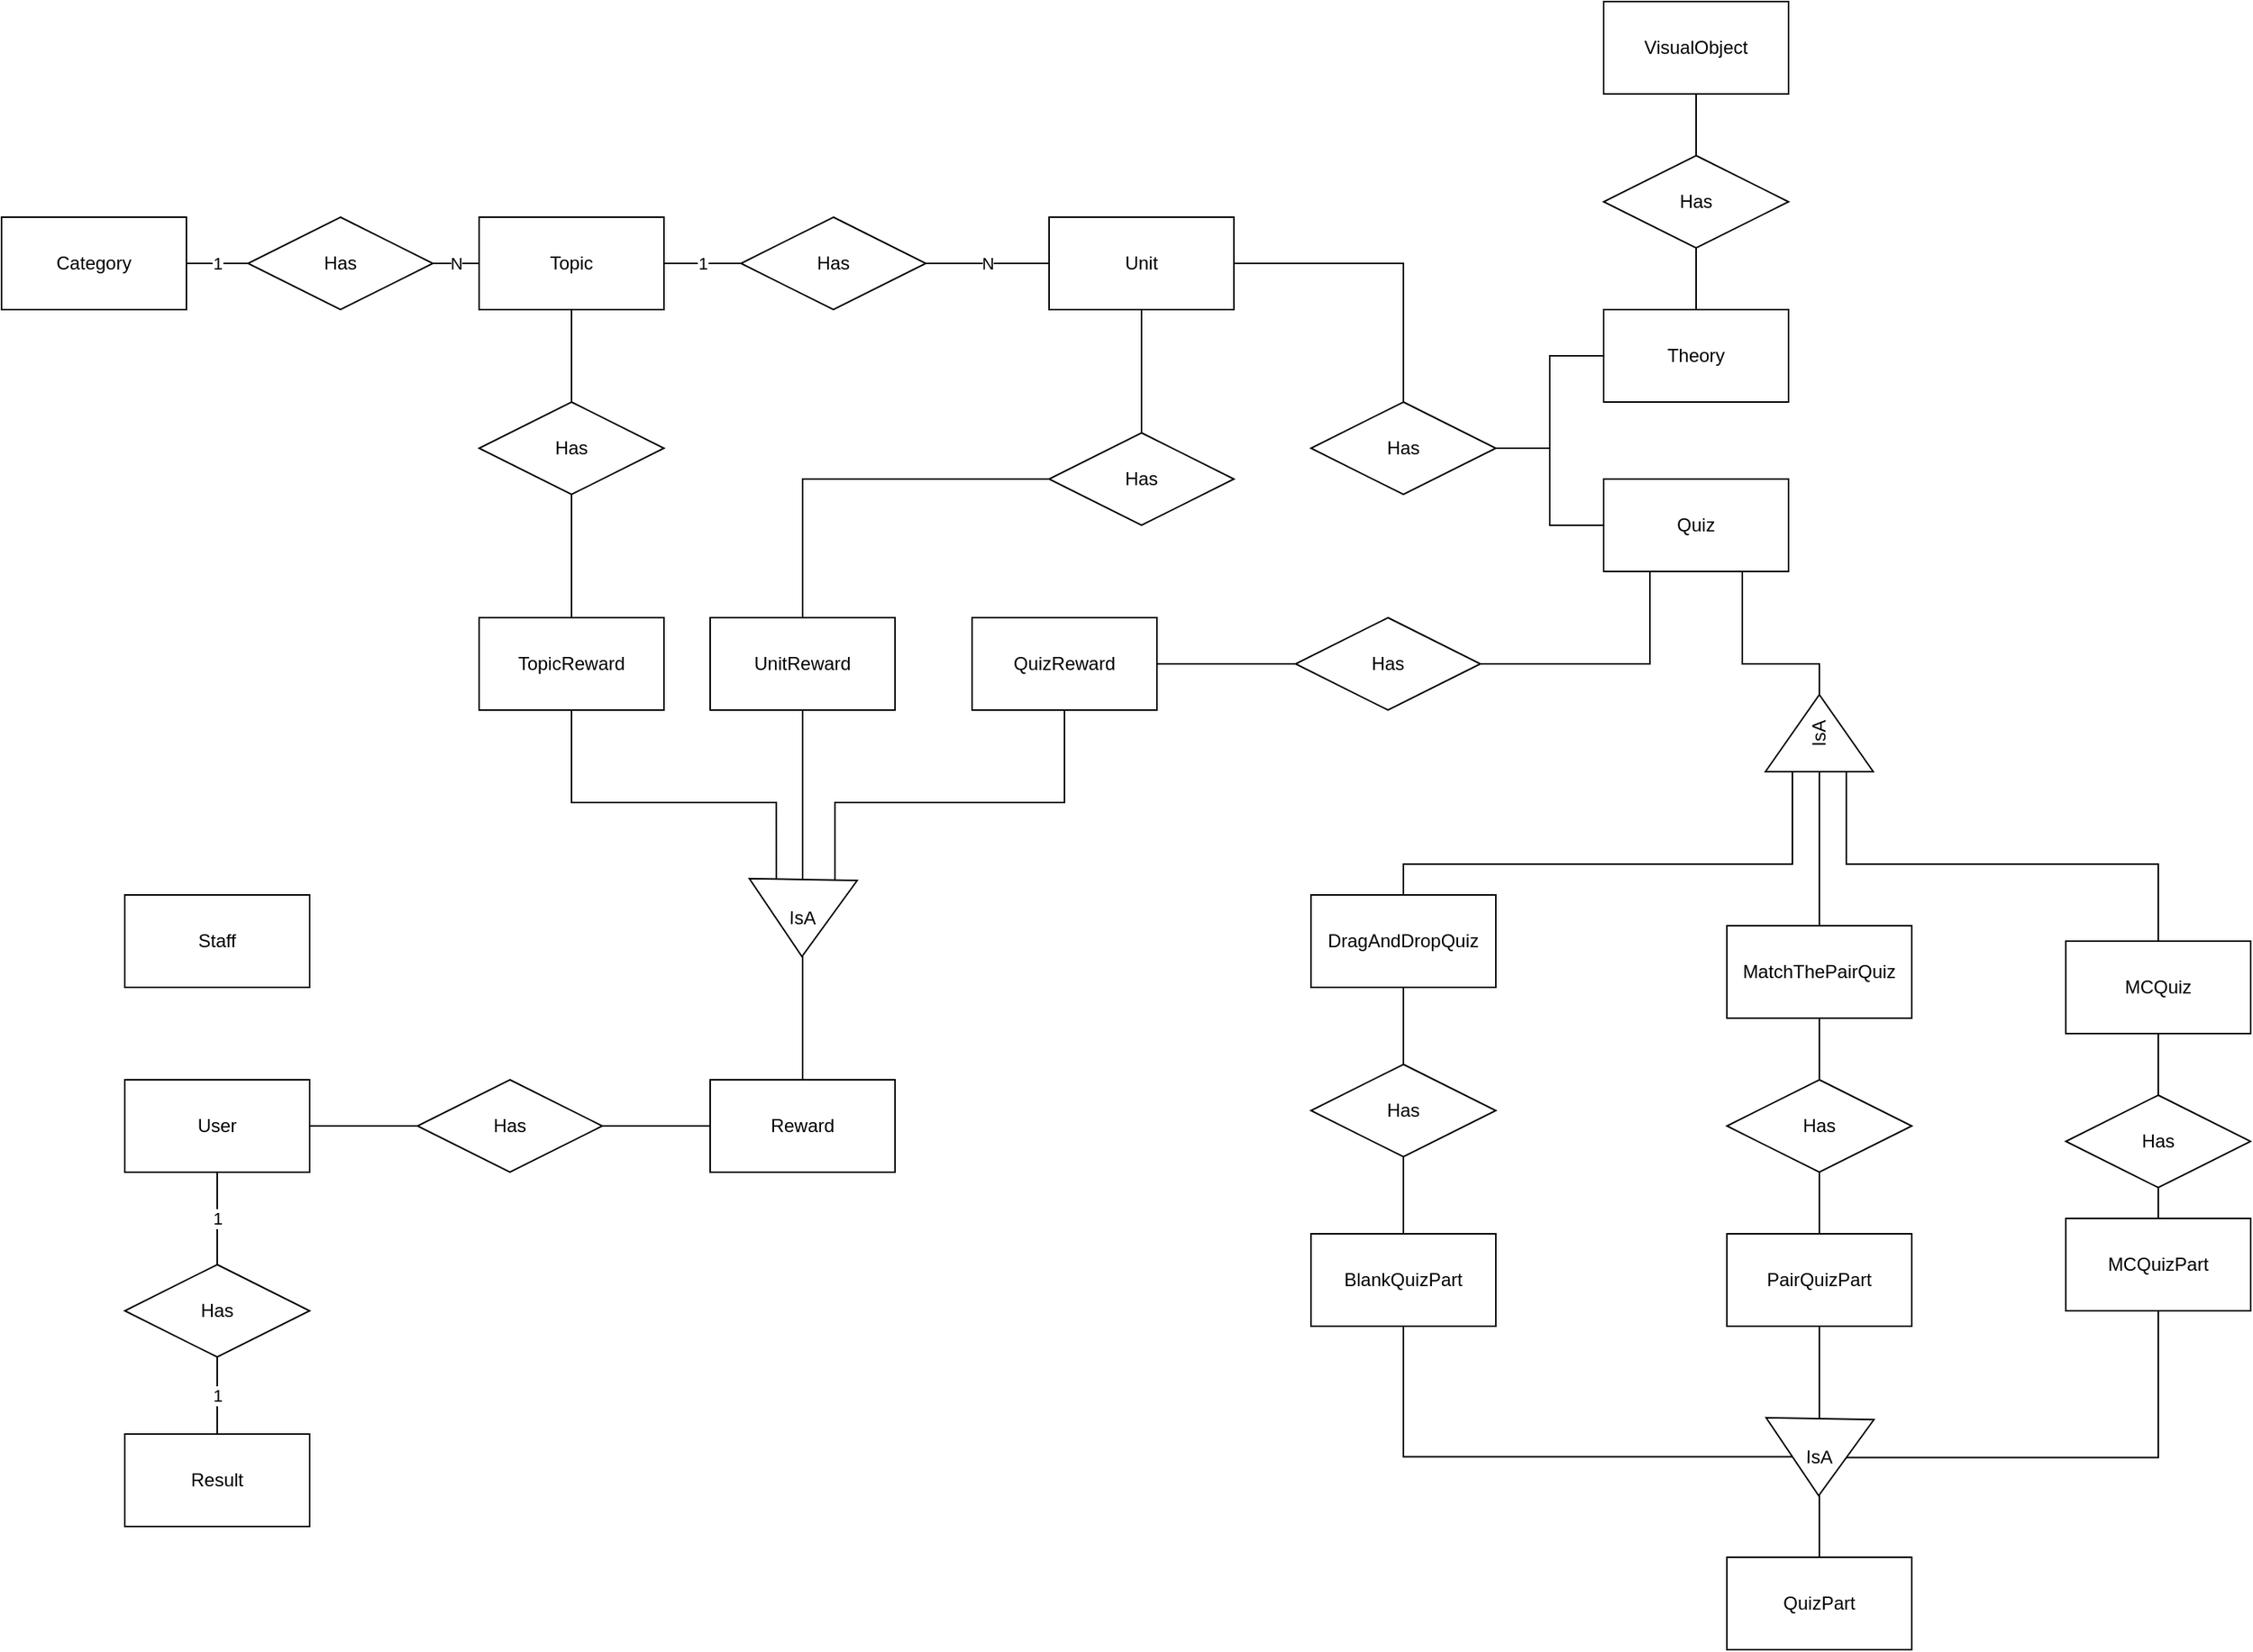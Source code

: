 <mxfile version="13.4.9" type="github">
  <diagram id="R2lEEEUBdFMjLlhIrx00" name="Page-1">
    <mxGraphModel dx="1350" dy="774" grid="1" gridSize="10" guides="1" tooltips="1" connect="1" arrows="1" fold="1" page="1" pageScale="1" pageWidth="1654" pageHeight="1169" math="0" shadow="0" extFonts="Permanent Marker^https://fonts.googleapis.com/css?family=Permanent+Marker">
      <root>
        <mxCell id="0" />
        <mxCell id="1" parent="0" />
        <mxCell id="sqilVZkOUBa6XORCe38h-3" value="Staff" style="whiteSpace=wrap;html=1;" vertex="1" parent="1">
          <mxGeometry x="120" y="640" width="120" height="60" as="geometry" />
        </mxCell>
        <mxCell id="sqilVZkOUBa6XORCe38h-30" value="1" style="edgeStyle=orthogonalEdgeStyle;rounded=0;orthogonalLoop=1;jettySize=auto;html=1;endArrow=none;endFill=0;" edge="1" parent="1" source="sqilVZkOUBa6XORCe38h-4" target="sqilVZkOUBa6XORCe38h-29">
          <mxGeometry relative="1" as="geometry" />
        </mxCell>
        <mxCell id="sqilVZkOUBa6XORCe38h-72" style="edgeStyle=orthogonalEdgeStyle;rounded=0;sketch=0;orthogonalLoop=1;jettySize=auto;html=1;entryX=0;entryY=0.5;entryDx=0;entryDy=0;endArrow=none;endFill=0;" edge="1" parent="1" source="sqilVZkOUBa6XORCe38h-4" target="sqilVZkOUBa6XORCe38h-54">
          <mxGeometry relative="1" as="geometry" />
        </mxCell>
        <mxCell id="sqilVZkOUBa6XORCe38h-4" value="User" style="whiteSpace=wrap;html=1;" vertex="1" parent="1">
          <mxGeometry x="120" y="760" width="120" height="60" as="geometry" />
        </mxCell>
        <mxCell id="sqilVZkOUBa6XORCe38h-5" value="Result" style="whiteSpace=wrap;html=1;" vertex="1" parent="1">
          <mxGeometry x="120" y="990" width="120" height="60" as="geometry" />
        </mxCell>
        <mxCell id="sqilVZkOUBa6XORCe38h-35" value="" style="edgeStyle=orthogonalEdgeStyle;rounded=0;orthogonalLoop=1;jettySize=auto;html=1;endArrow=none;endFill=0;" edge="1" parent="1" source="sqilVZkOUBa6XORCe38h-6" target="sqilVZkOUBa6XORCe38h-33">
          <mxGeometry relative="1" as="geometry" />
        </mxCell>
        <mxCell id="sqilVZkOUBa6XORCe38h-39" value="1" style="edgeStyle=orthogonalEdgeStyle;rounded=0;orthogonalLoop=1;jettySize=auto;html=1;endArrow=none;endFill=0;" edge="1" parent="1" source="sqilVZkOUBa6XORCe38h-6" target="sqilVZkOUBa6XORCe38h-33">
          <mxGeometry relative="1" as="geometry" />
        </mxCell>
        <mxCell id="sqilVZkOUBa6XORCe38h-6" value="Category" style="whiteSpace=wrap;html=1;" vertex="1" parent="1">
          <mxGeometry x="40" y="200" width="120" height="60" as="geometry" />
        </mxCell>
        <mxCell id="sqilVZkOUBa6XORCe38h-37" value="1" style="edgeStyle=orthogonalEdgeStyle;rounded=0;orthogonalLoop=1;jettySize=auto;html=1;endArrow=none;endFill=0;" edge="1" parent="1" source="sqilVZkOUBa6XORCe38h-7" target="sqilVZkOUBa6XORCe38h-32">
          <mxGeometry relative="1" as="geometry" />
        </mxCell>
        <mxCell id="sqilVZkOUBa6XORCe38h-86" value="" style="edgeStyle=orthogonalEdgeStyle;rounded=0;sketch=0;orthogonalLoop=1;jettySize=auto;html=1;endArrow=none;endFill=0;" edge="1" parent="1" source="sqilVZkOUBa6XORCe38h-7" target="sqilVZkOUBa6XORCe38h-55">
          <mxGeometry relative="1" as="geometry" />
        </mxCell>
        <mxCell id="sqilVZkOUBa6XORCe38h-7" value="Topic" style="whiteSpace=wrap;html=1;" vertex="1" parent="1">
          <mxGeometry x="350" y="200" width="120" height="60" as="geometry" />
        </mxCell>
        <mxCell id="sqilVZkOUBa6XORCe38h-41" value="" style="edgeStyle=orthogonalEdgeStyle;rounded=0;orthogonalLoop=1;jettySize=auto;html=1;endArrow=none;endFill=0;" edge="1" parent="1" source="sqilVZkOUBa6XORCe38h-8" target="sqilVZkOUBa6XORCe38h-40">
          <mxGeometry relative="1" as="geometry" />
        </mxCell>
        <mxCell id="sqilVZkOUBa6XORCe38h-88" style="edgeStyle=orthogonalEdgeStyle;rounded=0;sketch=0;orthogonalLoop=1;jettySize=auto;html=1;entryX=0.5;entryY=0;entryDx=0;entryDy=0;endArrow=none;endFill=0;" edge="1" parent="1" source="sqilVZkOUBa6XORCe38h-8" target="sqilVZkOUBa6XORCe38h-56">
          <mxGeometry relative="1" as="geometry" />
        </mxCell>
        <mxCell id="sqilVZkOUBa6XORCe38h-8" value="Unit" style="whiteSpace=wrap;html=1;" vertex="1" parent="1">
          <mxGeometry x="720" y="200" width="120" height="60" as="geometry" />
        </mxCell>
        <mxCell id="sqilVZkOUBa6XORCe38h-45" value="" style="edgeStyle=orthogonalEdgeStyle;rounded=0;orthogonalLoop=1;jettySize=auto;html=1;endArrow=none;endFill=0;" edge="1" parent="1" source="sqilVZkOUBa6XORCe38h-10" target="sqilVZkOUBa6XORCe38h-44">
          <mxGeometry relative="1" as="geometry" />
        </mxCell>
        <mxCell id="sqilVZkOUBa6XORCe38h-10" value="Theory" style="whiteSpace=wrap;html=1;" vertex="1" parent="1">
          <mxGeometry x="1080" y="260" width="120" height="60" as="geometry" />
        </mxCell>
        <mxCell id="sqilVZkOUBa6XORCe38h-11" value="&lt;div style=&quot;text-align: left&quot;&gt;&lt;font size=&quot;1&quot;&gt;&lt;span style=&quot;background-color: rgb(255 , 255 , 255) ; font-size: 12px&quot;&gt;Quiz&lt;/span&gt;&lt;/font&gt;&lt;/div&gt;" style="whiteSpace=wrap;html=1;" vertex="1" parent="1">
          <mxGeometry x="1080" y="370" width="120" height="60" as="geometry" />
        </mxCell>
        <mxCell id="sqilVZkOUBa6XORCe38h-16" value="VisualObject" style="whiteSpace=wrap;html=1;" vertex="1" parent="1">
          <mxGeometry x="1080" y="60" width="120" height="60" as="geometry" />
        </mxCell>
        <mxCell id="sqilVZkOUBa6XORCe38h-50" style="edgeStyle=orthogonalEdgeStyle;rounded=0;orthogonalLoop=1;jettySize=auto;html=1;entryX=0;entryY=0.75;entryDx=0;entryDy=0;endArrow=none;endFill=0;" edge="1" parent="1" source="sqilVZkOUBa6XORCe38h-17" target="sqilVZkOUBa6XORCe38h-48">
          <mxGeometry relative="1" as="geometry">
            <Array as="points">
              <mxPoint x="410" y="580" />
              <mxPoint x="543" y="580" />
            </Array>
          </mxGeometry>
        </mxCell>
        <mxCell id="sqilVZkOUBa6XORCe38h-17" value="TopicReward" style="whiteSpace=wrap;html=1;" vertex="1" parent="1">
          <mxGeometry x="350" y="460" width="120" height="60" as="geometry" />
        </mxCell>
        <mxCell id="sqilVZkOUBa6XORCe38h-51" style="edgeStyle=orthogonalEdgeStyle;rounded=0;orthogonalLoop=1;jettySize=auto;html=1;endArrow=none;endFill=0;" edge="1" parent="1" source="sqilVZkOUBa6XORCe38h-18" target="sqilVZkOUBa6XORCe38h-48">
          <mxGeometry relative="1" as="geometry" />
        </mxCell>
        <mxCell id="sqilVZkOUBa6XORCe38h-18" value="UnitReward" style="whiteSpace=wrap;html=1;" vertex="1" parent="1">
          <mxGeometry x="500" y="460" width="120" height="60" as="geometry" />
        </mxCell>
        <mxCell id="sqilVZkOUBa6XORCe38h-19" value="Reward" style="whiteSpace=wrap;html=1;" vertex="1" parent="1">
          <mxGeometry x="500.0" y="760" width="120" height="60" as="geometry" />
        </mxCell>
        <mxCell id="sqilVZkOUBa6XORCe38h-52" style="edgeStyle=orthogonalEdgeStyle;rounded=0;orthogonalLoop=1;jettySize=auto;html=1;entryX=0.333;entryY=0.202;entryDx=0;entryDy=0;entryPerimeter=0;endArrow=none;endFill=0;" edge="1" parent="1" source="sqilVZkOUBa6XORCe38h-20" target="sqilVZkOUBa6XORCe38h-48">
          <mxGeometry relative="1" as="geometry">
            <Array as="points">
              <mxPoint x="730" y="580" />
              <mxPoint x="581" y="580" />
            </Array>
          </mxGeometry>
        </mxCell>
        <mxCell id="sqilVZkOUBa6XORCe38h-97" style="edgeStyle=orthogonalEdgeStyle;rounded=0;sketch=0;orthogonalLoop=1;jettySize=auto;html=1;entryX=0;entryY=0.5;entryDx=0;entryDy=0;endArrow=none;endFill=0;" edge="1" parent="1" source="sqilVZkOUBa6XORCe38h-20" target="sqilVZkOUBa6XORCe38h-57">
          <mxGeometry relative="1" as="geometry" />
        </mxCell>
        <mxCell id="sqilVZkOUBa6XORCe38h-20" value="&lt;span style=&quot;text-align: left ; background-color: rgb(255 , 255 , 255)&quot;&gt;QuizReward&lt;/span&gt;" style="whiteSpace=wrap;html=1;" vertex="1" parent="1">
          <mxGeometry x="670" y="460" width="120" height="60" as="geometry" />
        </mxCell>
        <mxCell id="sqilVZkOUBa6XORCe38h-92" style="edgeStyle=orthogonalEdgeStyle;rounded=0;sketch=0;orthogonalLoop=1;jettySize=auto;html=1;entryX=0;entryY=0.25;entryDx=0;entryDy=0;endArrow=none;endFill=0;" edge="1" parent="1" source="sqilVZkOUBa6XORCe38h-21" target="sqilVZkOUBa6XORCe38h-80">
          <mxGeometry relative="1" as="geometry">
            <Array as="points">
              <mxPoint x="950" y="620" />
              <mxPoint x="1203" y="620" />
            </Array>
          </mxGeometry>
        </mxCell>
        <mxCell id="sqilVZkOUBa6XORCe38h-98" value="" style="edgeStyle=orthogonalEdgeStyle;rounded=0;sketch=0;orthogonalLoop=1;jettySize=auto;html=1;endArrow=none;endFill=0;" edge="1" parent="1" source="sqilVZkOUBa6XORCe38h-21" target="sqilVZkOUBa6XORCe38h-58">
          <mxGeometry relative="1" as="geometry" />
        </mxCell>
        <mxCell id="sqilVZkOUBa6XORCe38h-21" value="DragAndDropQuiz" style="whiteSpace=wrap;html=1;" vertex="1" parent="1">
          <mxGeometry x="890" y="640" width="120" height="60" as="geometry" />
        </mxCell>
        <mxCell id="sqilVZkOUBa6XORCe38h-93" value="" style="edgeStyle=orthogonalEdgeStyle;rounded=0;sketch=0;orthogonalLoop=1;jettySize=auto;html=1;endArrow=none;endFill=0;" edge="1" parent="1" source="sqilVZkOUBa6XORCe38h-22" target="sqilVZkOUBa6XORCe38h-80">
          <mxGeometry relative="1" as="geometry" />
        </mxCell>
        <mxCell id="sqilVZkOUBa6XORCe38h-100" value="" style="edgeStyle=orthogonalEdgeStyle;rounded=0;sketch=0;orthogonalLoop=1;jettySize=auto;html=1;endArrow=none;endFill=0;" edge="1" parent="1" source="sqilVZkOUBa6XORCe38h-22" target="sqilVZkOUBa6XORCe38h-59">
          <mxGeometry relative="1" as="geometry" />
        </mxCell>
        <mxCell id="sqilVZkOUBa6XORCe38h-22" value="MatchThePairQuiz" style="whiteSpace=wrap;html=1;" vertex="1" parent="1">
          <mxGeometry x="1160" y="660" width="120" height="60" as="geometry" />
        </mxCell>
        <mxCell id="sqilVZkOUBa6XORCe38h-91" style="edgeStyle=orthogonalEdgeStyle;rounded=0;sketch=0;orthogonalLoop=1;jettySize=auto;html=1;entryX=0;entryY=0.75;entryDx=0;entryDy=0;endArrow=none;endFill=0;" edge="1" parent="1" source="sqilVZkOUBa6XORCe38h-23" target="sqilVZkOUBa6XORCe38h-80">
          <mxGeometry relative="1" as="geometry">
            <Array as="points">
              <mxPoint x="1440" y="620" />
              <mxPoint x="1238" y="620" />
            </Array>
          </mxGeometry>
        </mxCell>
        <mxCell id="sqilVZkOUBa6XORCe38h-102" value="" style="edgeStyle=orthogonalEdgeStyle;rounded=0;sketch=0;orthogonalLoop=1;jettySize=auto;html=1;endArrow=none;endFill=0;" edge="1" parent="1" source="sqilVZkOUBa6XORCe38h-23" target="sqilVZkOUBa6XORCe38h-60">
          <mxGeometry relative="1" as="geometry" />
        </mxCell>
        <mxCell id="sqilVZkOUBa6XORCe38h-23" value="MCQuiz" style="whiteSpace=wrap;html=1;" vertex="1" parent="1">
          <mxGeometry x="1380" y="670" width="120" height="60" as="geometry" />
        </mxCell>
        <mxCell id="sqilVZkOUBa6XORCe38h-104" style="edgeStyle=orthogonalEdgeStyle;rounded=0;sketch=0;orthogonalLoop=1;jettySize=auto;html=1;entryX=0.5;entryY=1;entryDx=0;entryDy=0;endArrow=none;endFill=0;" edge="1" parent="1" source="sqilVZkOUBa6XORCe38h-24" target="sqilVZkOUBa6XORCe38h-67">
          <mxGeometry relative="1" as="geometry">
            <Array as="points">
              <mxPoint x="950" y="1005" />
            </Array>
          </mxGeometry>
        </mxCell>
        <mxCell id="sqilVZkOUBa6XORCe38h-24" value="Blank&lt;span style=&quot;text-align: left ; background-color: rgb(255 , 255 , 255)&quot;&gt;QuizPart&lt;/span&gt;" style="whiteSpace=wrap;html=1;" vertex="1" parent="1">
          <mxGeometry x="890" y="860" width="120" height="60" as="geometry" />
        </mxCell>
        <mxCell id="sqilVZkOUBa6XORCe38h-105" value="" style="edgeStyle=orthogonalEdgeStyle;rounded=0;sketch=0;orthogonalLoop=1;jettySize=auto;html=1;endArrow=none;endFill=0;" edge="1" parent="1" source="sqilVZkOUBa6XORCe38h-25" target="sqilVZkOUBa6XORCe38h-67">
          <mxGeometry relative="1" as="geometry" />
        </mxCell>
        <mxCell id="sqilVZkOUBa6XORCe38h-25" value="Pair&lt;span style=&quot;text-align: left ; background-color: rgb(255 , 255 , 255)&quot;&gt;QuizPart&lt;/span&gt;" style="whiteSpace=wrap;html=1;" vertex="1" parent="1">
          <mxGeometry x="1160" y="860" width="120" height="60" as="geometry" />
        </mxCell>
        <mxCell id="sqilVZkOUBa6XORCe38h-106" style="edgeStyle=orthogonalEdgeStyle;rounded=0;sketch=0;orthogonalLoop=1;jettySize=auto;html=1;entryX=0.5;entryY=0;entryDx=0;entryDy=0;endArrow=none;endFill=0;" edge="1" parent="1" source="sqilVZkOUBa6XORCe38h-26" target="sqilVZkOUBa6XORCe38h-67">
          <mxGeometry relative="1" as="geometry">
            <Array as="points">
              <mxPoint x="1440" y="1005" />
            </Array>
          </mxGeometry>
        </mxCell>
        <mxCell id="sqilVZkOUBa6XORCe38h-26" value="MC&lt;span style=&quot;text-align: left ; background-color: rgb(255 , 255 , 255)&quot;&gt;QuizPart&lt;/span&gt;" style="whiteSpace=wrap;html=1;" vertex="1" parent="1">
          <mxGeometry x="1380" y="850" width="120" height="60" as="geometry" />
        </mxCell>
        <mxCell id="sqilVZkOUBa6XORCe38h-27" value="&lt;span style=&quot;text-align: left ; background-color: rgb(255 , 255 , 255)&quot;&gt;QuizPart&lt;/span&gt;" style="whiteSpace=wrap;html=1;" vertex="1" parent="1">
          <mxGeometry x="1160" y="1070" width="120" height="60" as="geometry" />
        </mxCell>
        <mxCell id="sqilVZkOUBa6XORCe38h-31" value="1" style="edgeStyle=orthogonalEdgeStyle;rounded=0;orthogonalLoop=1;jettySize=auto;html=1;endArrow=none;endFill=0;" edge="1" parent="1" source="sqilVZkOUBa6XORCe38h-29" target="sqilVZkOUBa6XORCe38h-5">
          <mxGeometry relative="1" as="geometry" />
        </mxCell>
        <mxCell id="sqilVZkOUBa6XORCe38h-29" value="Has" style="shape=rhombus;perimeter=rhombusPerimeter;whiteSpace=wrap;html=1;align=center;" vertex="1" parent="1">
          <mxGeometry x="120" y="880" width="120" height="60" as="geometry" />
        </mxCell>
        <mxCell id="sqilVZkOUBa6XORCe38h-38" value="N" style="edgeStyle=orthogonalEdgeStyle;rounded=0;orthogonalLoop=1;jettySize=auto;html=1;endArrow=none;endFill=0;" edge="1" parent="1" source="sqilVZkOUBa6XORCe38h-32" target="sqilVZkOUBa6XORCe38h-8">
          <mxGeometry relative="1" as="geometry" />
        </mxCell>
        <mxCell id="sqilVZkOUBa6XORCe38h-32" value="Has" style="shape=rhombus;perimeter=rhombusPerimeter;whiteSpace=wrap;html=1;align=center;" vertex="1" parent="1">
          <mxGeometry x="520" y="200" width="120" height="60" as="geometry" />
        </mxCell>
        <mxCell id="sqilVZkOUBa6XORCe38h-36" value="N" style="edgeStyle=orthogonalEdgeStyle;rounded=0;orthogonalLoop=1;jettySize=auto;html=1;endArrow=none;endFill=0;" edge="1" parent="1" source="sqilVZkOUBa6XORCe38h-33" target="sqilVZkOUBa6XORCe38h-7">
          <mxGeometry relative="1" as="geometry" />
        </mxCell>
        <mxCell id="sqilVZkOUBa6XORCe38h-33" value="Has" style="shape=rhombus;perimeter=rhombusPerimeter;whiteSpace=wrap;html=1;align=center;" vertex="1" parent="1">
          <mxGeometry x="200" y="200" width="120" height="60" as="geometry" />
        </mxCell>
        <mxCell id="sqilVZkOUBa6XORCe38h-42" value="" style="edgeStyle=orthogonalEdgeStyle;rounded=0;orthogonalLoop=1;jettySize=auto;html=1;endArrow=none;endFill=0;" edge="1" parent="1" source="sqilVZkOUBa6XORCe38h-40" target="sqilVZkOUBa6XORCe38h-11">
          <mxGeometry relative="1" as="geometry" />
        </mxCell>
        <mxCell id="sqilVZkOUBa6XORCe38h-43" style="edgeStyle=orthogonalEdgeStyle;rounded=0;orthogonalLoop=1;jettySize=auto;html=1;endArrow=none;endFill=0;" edge="1" parent="1" source="sqilVZkOUBa6XORCe38h-40" target="sqilVZkOUBa6XORCe38h-10">
          <mxGeometry relative="1" as="geometry" />
        </mxCell>
        <mxCell id="sqilVZkOUBa6XORCe38h-40" value="Has" style="shape=rhombus;perimeter=rhombusPerimeter;whiteSpace=wrap;html=1;align=center;" vertex="1" parent="1">
          <mxGeometry x="890" y="320" width="120" height="60" as="geometry" />
        </mxCell>
        <mxCell id="sqilVZkOUBa6XORCe38h-46" value="" style="edgeStyle=orthogonalEdgeStyle;rounded=0;orthogonalLoop=1;jettySize=auto;html=1;endArrow=none;endFill=0;" edge="1" parent="1" source="sqilVZkOUBa6XORCe38h-44" target="sqilVZkOUBa6XORCe38h-16">
          <mxGeometry relative="1" as="geometry" />
        </mxCell>
        <mxCell id="sqilVZkOUBa6XORCe38h-44" value="Has" style="shape=rhombus;perimeter=rhombusPerimeter;whiteSpace=wrap;html=1;align=center;" vertex="1" parent="1">
          <mxGeometry x="1080" y="160" width="120" height="60" as="geometry" />
        </mxCell>
        <mxCell id="sqilVZkOUBa6XORCe38h-96" style="edgeStyle=orthogonalEdgeStyle;rounded=0;sketch=0;orthogonalLoop=1;jettySize=auto;html=1;entryX=0.5;entryY=0;entryDx=0;entryDy=0;endArrow=none;endFill=0;" edge="1" parent="1" source="sqilVZkOUBa6XORCe38h-48" target="sqilVZkOUBa6XORCe38h-19">
          <mxGeometry relative="1" as="geometry" />
        </mxCell>
        <mxCell id="sqilVZkOUBa6XORCe38h-48" value="IsA" style="triangle;whiteSpace=wrap;html=1;rotation=91;sketch=0;labelPosition=center;verticalLabelPosition=middle;align=center;verticalAlign=middle;horizontal=0;" vertex="1" parent="1">
          <mxGeometry x="535" y="620" width="50" height="70" as="geometry" />
        </mxCell>
        <mxCell id="sqilVZkOUBa6XORCe38h-73" value="" style="edgeStyle=orthogonalEdgeStyle;rounded=0;sketch=0;orthogonalLoop=1;jettySize=auto;html=1;endArrow=none;endFill=0;" edge="1" parent="1" source="sqilVZkOUBa6XORCe38h-54" target="sqilVZkOUBa6XORCe38h-19">
          <mxGeometry relative="1" as="geometry" />
        </mxCell>
        <mxCell id="sqilVZkOUBa6XORCe38h-54" value="Has" style="shape=rhombus;perimeter=rhombusPerimeter;whiteSpace=wrap;html=1;align=center;" vertex="1" parent="1">
          <mxGeometry x="310.0" y="760" width="120" height="60" as="geometry" />
        </mxCell>
        <mxCell id="sqilVZkOUBa6XORCe38h-85" value="" style="edgeStyle=orthogonalEdgeStyle;rounded=0;sketch=0;orthogonalLoop=1;jettySize=auto;html=1;endArrow=none;endFill=0;" edge="1" parent="1" source="sqilVZkOUBa6XORCe38h-55" target="sqilVZkOUBa6XORCe38h-17">
          <mxGeometry relative="1" as="geometry" />
        </mxCell>
        <mxCell id="sqilVZkOUBa6XORCe38h-55" value="Has" style="shape=rhombus;perimeter=rhombusPerimeter;whiteSpace=wrap;html=1;align=center;" vertex="1" parent="1">
          <mxGeometry x="350" y="320" width="120" height="60" as="geometry" />
        </mxCell>
        <mxCell id="sqilVZkOUBa6XORCe38h-89" style="edgeStyle=orthogonalEdgeStyle;rounded=0;sketch=0;orthogonalLoop=1;jettySize=auto;html=1;endArrow=none;endFill=0;" edge="1" parent="1" source="sqilVZkOUBa6XORCe38h-56" target="sqilVZkOUBa6XORCe38h-18">
          <mxGeometry relative="1" as="geometry" />
        </mxCell>
        <mxCell id="sqilVZkOUBa6XORCe38h-56" value="Has" style="shape=rhombus;perimeter=rhombusPerimeter;whiteSpace=wrap;html=1;align=center;" vertex="1" parent="1">
          <mxGeometry x="720" y="340" width="120" height="60" as="geometry" />
        </mxCell>
        <mxCell id="sqilVZkOUBa6XORCe38h-94" style="edgeStyle=orthogonalEdgeStyle;rounded=0;sketch=0;orthogonalLoop=1;jettySize=auto;html=1;entryX=0.25;entryY=1;entryDx=0;entryDy=0;endArrow=none;endFill=0;" edge="1" parent="1" source="sqilVZkOUBa6XORCe38h-57" target="sqilVZkOUBa6XORCe38h-11">
          <mxGeometry relative="1" as="geometry" />
        </mxCell>
        <mxCell id="sqilVZkOUBa6XORCe38h-57" value="Has" style="shape=rhombus;perimeter=rhombusPerimeter;whiteSpace=wrap;html=1;align=center;" vertex="1" parent="1">
          <mxGeometry x="880" y="460" width="120" height="60" as="geometry" />
        </mxCell>
        <mxCell id="sqilVZkOUBa6XORCe38h-99" value="" style="edgeStyle=orthogonalEdgeStyle;rounded=0;sketch=0;orthogonalLoop=1;jettySize=auto;html=1;endArrow=none;endFill=0;" edge="1" parent="1" source="sqilVZkOUBa6XORCe38h-58" target="sqilVZkOUBa6XORCe38h-24">
          <mxGeometry relative="1" as="geometry" />
        </mxCell>
        <mxCell id="sqilVZkOUBa6XORCe38h-58" value="Has" style="shape=rhombus;perimeter=rhombusPerimeter;whiteSpace=wrap;html=1;align=center;" vertex="1" parent="1">
          <mxGeometry x="890" y="750" width="120" height="60" as="geometry" />
        </mxCell>
        <mxCell id="sqilVZkOUBa6XORCe38h-101" value="" style="edgeStyle=orthogonalEdgeStyle;rounded=0;sketch=0;orthogonalLoop=1;jettySize=auto;html=1;endArrow=none;endFill=0;" edge="1" parent="1" source="sqilVZkOUBa6XORCe38h-59" target="sqilVZkOUBa6XORCe38h-25">
          <mxGeometry relative="1" as="geometry" />
        </mxCell>
        <mxCell id="sqilVZkOUBa6XORCe38h-59" value="Has" style="shape=rhombus;perimeter=rhombusPerimeter;whiteSpace=wrap;html=1;align=center;" vertex="1" parent="1">
          <mxGeometry x="1160" y="760" width="120" height="60" as="geometry" />
        </mxCell>
        <mxCell id="sqilVZkOUBa6XORCe38h-103" value="" style="edgeStyle=orthogonalEdgeStyle;rounded=0;sketch=0;orthogonalLoop=1;jettySize=auto;html=1;endArrow=none;endFill=0;" edge="1" parent="1" source="sqilVZkOUBa6XORCe38h-60" target="sqilVZkOUBa6XORCe38h-26">
          <mxGeometry relative="1" as="geometry" />
        </mxCell>
        <mxCell id="sqilVZkOUBa6XORCe38h-60" value="Has" style="shape=rhombus;perimeter=rhombusPerimeter;whiteSpace=wrap;html=1;align=center;" vertex="1" parent="1">
          <mxGeometry x="1380" y="770" width="120" height="60" as="geometry" />
        </mxCell>
        <mxCell id="sqilVZkOUBa6XORCe38h-107" value="" style="edgeStyle=orthogonalEdgeStyle;rounded=0;sketch=0;orthogonalLoop=1;jettySize=auto;html=1;endArrow=none;endFill=0;" edge="1" parent="1" source="sqilVZkOUBa6XORCe38h-67" target="sqilVZkOUBa6XORCe38h-27">
          <mxGeometry relative="1" as="geometry" />
        </mxCell>
        <mxCell id="sqilVZkOUBa6XORCe38h-67" value="IsA" style="triangle;whiteSpace=wrap;html=1;rotation=91;sketch=0;labelPosition=center;verticalLabelPosition=middle;align=center;verticalAlign=middle;horizontal=0;" vertex="1" parent="1">
          <mxGeometry x="1195.001" y="969.997" width="50" height="70" as="geometry" />
        </mxCell>
        <mxCell id="sqilVZkOUBa6XORCe38h-95" style="edgeStyle=orthogonalEdgeStyle;rounded=0;sketch=0;orthogonalLoop=1;jettySize=auto;html=1;entryX=0.75;entryY=1;entryDx=0;entryDy=0;endArrow=none;endFill=0;" edge="1" parent="1" source="sqilVZkOUBa6XORCe38h-80" target="sqilVZkOUBa6XORCe38h-11">
          <mxGeometry relative="1" as="geometry">
            <Array as="points">
              <mxPoint x="1220" y="490" />
              <mxPoint x="1170" y="490" />
            </Array>
          </mxGeometry>
        </mxCell>
        <mxCell id="sqilVZkOUBa6XORCe38h-80" value="IsA" style="triangle;whiteSpace=wrap;html=1;rotation=-90;sketch=0;labelPosition=center;verticalLabelPosition=middle;align=center;verticalAlign=middle;horizontal=1;" vertex="1" parent="1">
          <mxGeometry x="1195.001" y="499.997" width="50" height="70" as="geometry" />
        </mxCell>
      </root>
    </mxGraphModel>
  </diagram>
</mxfile>
